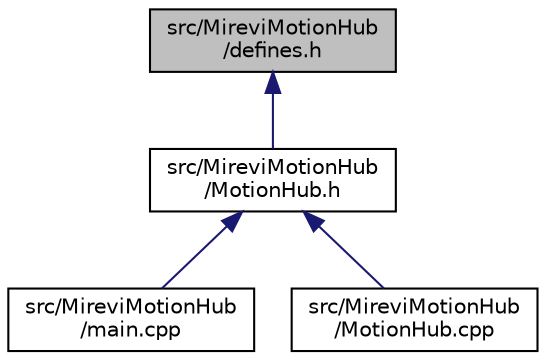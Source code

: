 digraph "src/MireviMotionHub/defines.h"
{
 // LATEX_PDF_SIZE
  edge [fontname="Helvetica",fontsize="10",labelfontname="Helvetica",labelfontsize="10"];
  node [fontname="Helvetica",fontsize="10",shape=record];
  Node1 [label="src/MireviMotionHub\l/defines.h",height=0.2,width=0.4,color="black", fillcolor="grey75", style="filled", fontcolor="black",tooltip=" "];
  Node1 -> Node2 [dir="back",color="midnightblue",fontsize="10",style="solid",fontname="Helvetica"];
  Node2 [label="src/MireviMotionHub\l/MotionHub.h",height=0.2,width=0.4,color="black", fillcolor="white", style="filled",URL="$_motion_hub_8h.html",tooltip=" "];
  Node2 -> Node3 [dir="back",color="midnightblue",fontsize="10",style="solid",fontname="Helvetica"];
  Node3 [label="src/MireviMotionHub\l/main.cpp",height=0.2,width=0.4,color="black", fillcolor="white", style="filled",URL="$main_8cpp.html",tooltip=" "];
  Node2 -> Node4 [dir="back",color="midnightblue",fontsize="10",style="solid",fontname="Helvetica"];
  Node4 [label="src/MireviMotionHub\l/MotionHub.cpp",height=0.2,width=0.4,color="black", fillcolor="white", style="filled",URL="$_motion_hub_8cpp.html",tooltip=" "];
}
